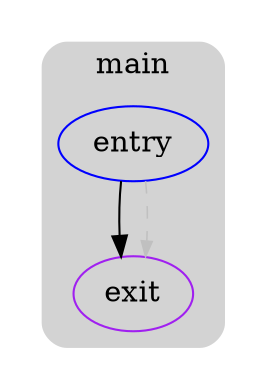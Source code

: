 digraph G {
  compound=true
  subgraph cluster_ {
    peripheries=0
    subgraph cluster_0 {
      label="main"
      color=darkgray
      style=rounded
      bgcolor=lightgray
      cluster_0_0[label="entry",shape=oval,color=blue,rank=source]
      cluster_0_exit[label=exit,color=purple,rank=sink]
      cluster_0_0 -> cluster_0_exit [color=black]
      cluster_0_0 -> cluster_0_exit [color=gray,style=dashed,constraint=false,penwidth=0.75,arrowsize=0.75]
    }
  }
}
